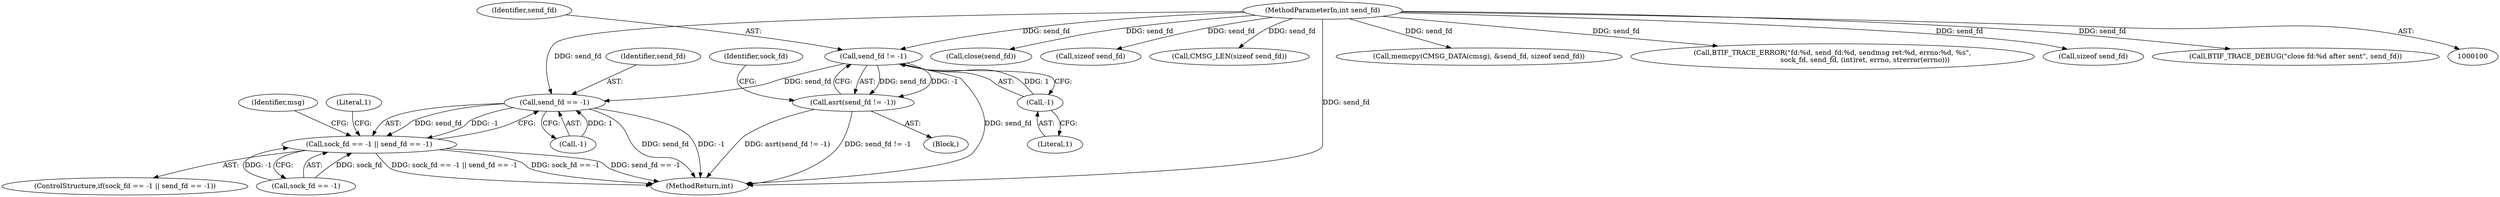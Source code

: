 digraph "0_Android_472271b153c5dc53c28beac55480a8d8434b2d5c_47@API" {
"1000123" [label="(Call,send_fd != -1)"];
"1000104" [label="(MethodParameterIn,int send_fd)"];
"1000125" [label="(Call,-1)"];
"1000122" [label="(Call,asrt(send_fd != -1))"];
"1000133" [label="(Call,send_fd == -1)"];
"1000128" [label="(Call,sock_fd == -1 || send_fd == -1)"];
"1000134" [label="(Identifier,send_fd)"];
"1000268" [label="(Call,close(send_fd))"];
"1000123" [label="(Call,send_fd != -1)"];
"1000125" [label="(Call,-1)"];
"1000104" [label="(MethodParameterIn,int send_fd)"];
"1000133" [label="(Call,send_fd == -1)"];
"1000178" [label="(Call,sizeof send_fd)"];
"1000272" [label="(MethodReturn,int)"];
"1000127" [label="(ControlStructure,if(sock_fd == -1 || send_fd == -1))"];
"1000142" [label="(Identifier,msg)"];
"1000124" [label="(Identifier,send_fd)"];
"1000170" [label="(Call,CMSG_LEN(sizeof send_fd))"];
"1000173" [label="(Call,memcpy(CMSG_DATA(cmsg), &send_fd, sizeof send_fd))"];
"1000238" [label="(Call,BTIF_TRACE_ERROR(\"fd:%d, send_fd:%d, sendmsg ret:%d, errno:%d, %s\",\n                              sock_fd, send_fd, (int)ret, errno, strerror(errno)))"];
"1000135" [label="(Call,-1)"];
"1000139" [label="(Literal,1)"];
"1000171" [label="(Call,sizeof send_fd)"];
"1000129" [label="(Call,sock_fd == -1)"];
"1000122" [label="(Call,asrt(send_fd != -1))"];
"1000126" [label="(Literal,1)"];
"1000105" [label="(Block,)"];
"1000265" [label="(Call,BTIF_TRACE_DEBUG(\"close fd:%d after sent\", send_fd))"];
"1000130" [label="(Identifier,sock_fd)"];
"1000128" [label="(Call,sock_fd == -1 || send_fd == -1)"];
"1000123" -> "1000122"  [label="AST: "];
"1000123" -> "1000125"  [label="CFG: "];
"1000124" -> "1000123"  [label="AST: "];
"1000125" -> "1000123"  [label="AST: "];
"1000122" -> "1000123"  [label="CFG: "];
"1000123" -> "1000272"  [label="DDG: send_fd"];
"1000123" -> "1000122"  [label="DDG: send_fd"];
"1000123" -> "1000122"  [label="DDG: -1"];
"1000104" -> "1000123"  [label="DDG: send_fd"];
"1000125" -> "1000123"  [label="DDG: 1"];
"1000123" -> "1000133"  [label="DDG: send_fd"];
"1000104" -> "1000100"  [label="AST: "];
"1000104" -> "1000272"  [label="DDG: send_fd"];
"1000104" -> "1000133"  [label="DDG: send_fd"];
"1000104" -> "1000170"  [label="DDG: send_fd"];
"1000104" -> "1000171"  [label="DDG: send_fd"];
"1000104" -> "1000173"  [label="DDG: send_fd"];
"1000104" -> "1000178"  [label="DDG: send_fd"];
"1000104" -> "1000238"  [label="DDG: send_fd"];
"1000104" -> "1000265"  [label="DDG: send_fd"];
"1000104" -> "1000268"  [label="DDG: send_fd"];
"1000125" -> "1000126"  [label="CFG: "];
"1000126" -> "1000125"  [label="AST: "];
"1000122" -> "1000105"  [label="AST: "];
"1000130" -> "1000122"  [label="CFG: "];
"1000122" -> "1000272"  [label="DDG: send_fd != -1"];
"1000122" -> "1000272"  [label="DDG: asrt(send_fd != -1)"];
"1000133" -> "1000128"  [label="AST: "];
"1000133" -> "1000135"  [label="CFG: "];
"1000134" -> "1000133"  [label="AST: "];
"1000135" -> "1000133"  [label="AST: "];
"1000128" -> "1000133"  [label="CFG: "];
"1000133" -> "1000272"  [label="DDG: send_fd"];
"1000133" -> "1000272"  [label="DDG: -1"];
"1000133" -> "1000128"  [label="DDG: send_fd"];
"1000133" -> "1000128"  [label="DDG: -1"];
"1000135" -> "1000133"  [label="DDG: 1"];
"1000128" -> "1000127"  [label="AST: "];
"1000128" -> "1000129"  [label="CFG: "];
"1000129" -> "1000128"  [label="AST: "];
"1000139" -> "1000128"  [label="CFG: "];
"1000142" -> "1000128"  [label="CFG: "];
"1000128" -> "1000272"  [label="DDG: sock_fd == -1"];
"1000128" -> "1000272"  [label="DDG: send_fd == -1"];
"1000128" -> "1000272"  [label="DDG: sock_fd == -1 || send_fd == -1"];
"1000129" -> "1000128"  [label="DDG: sock_fd"];
"1000129" -> "1000128"  [label="DDG: -1"];
}

